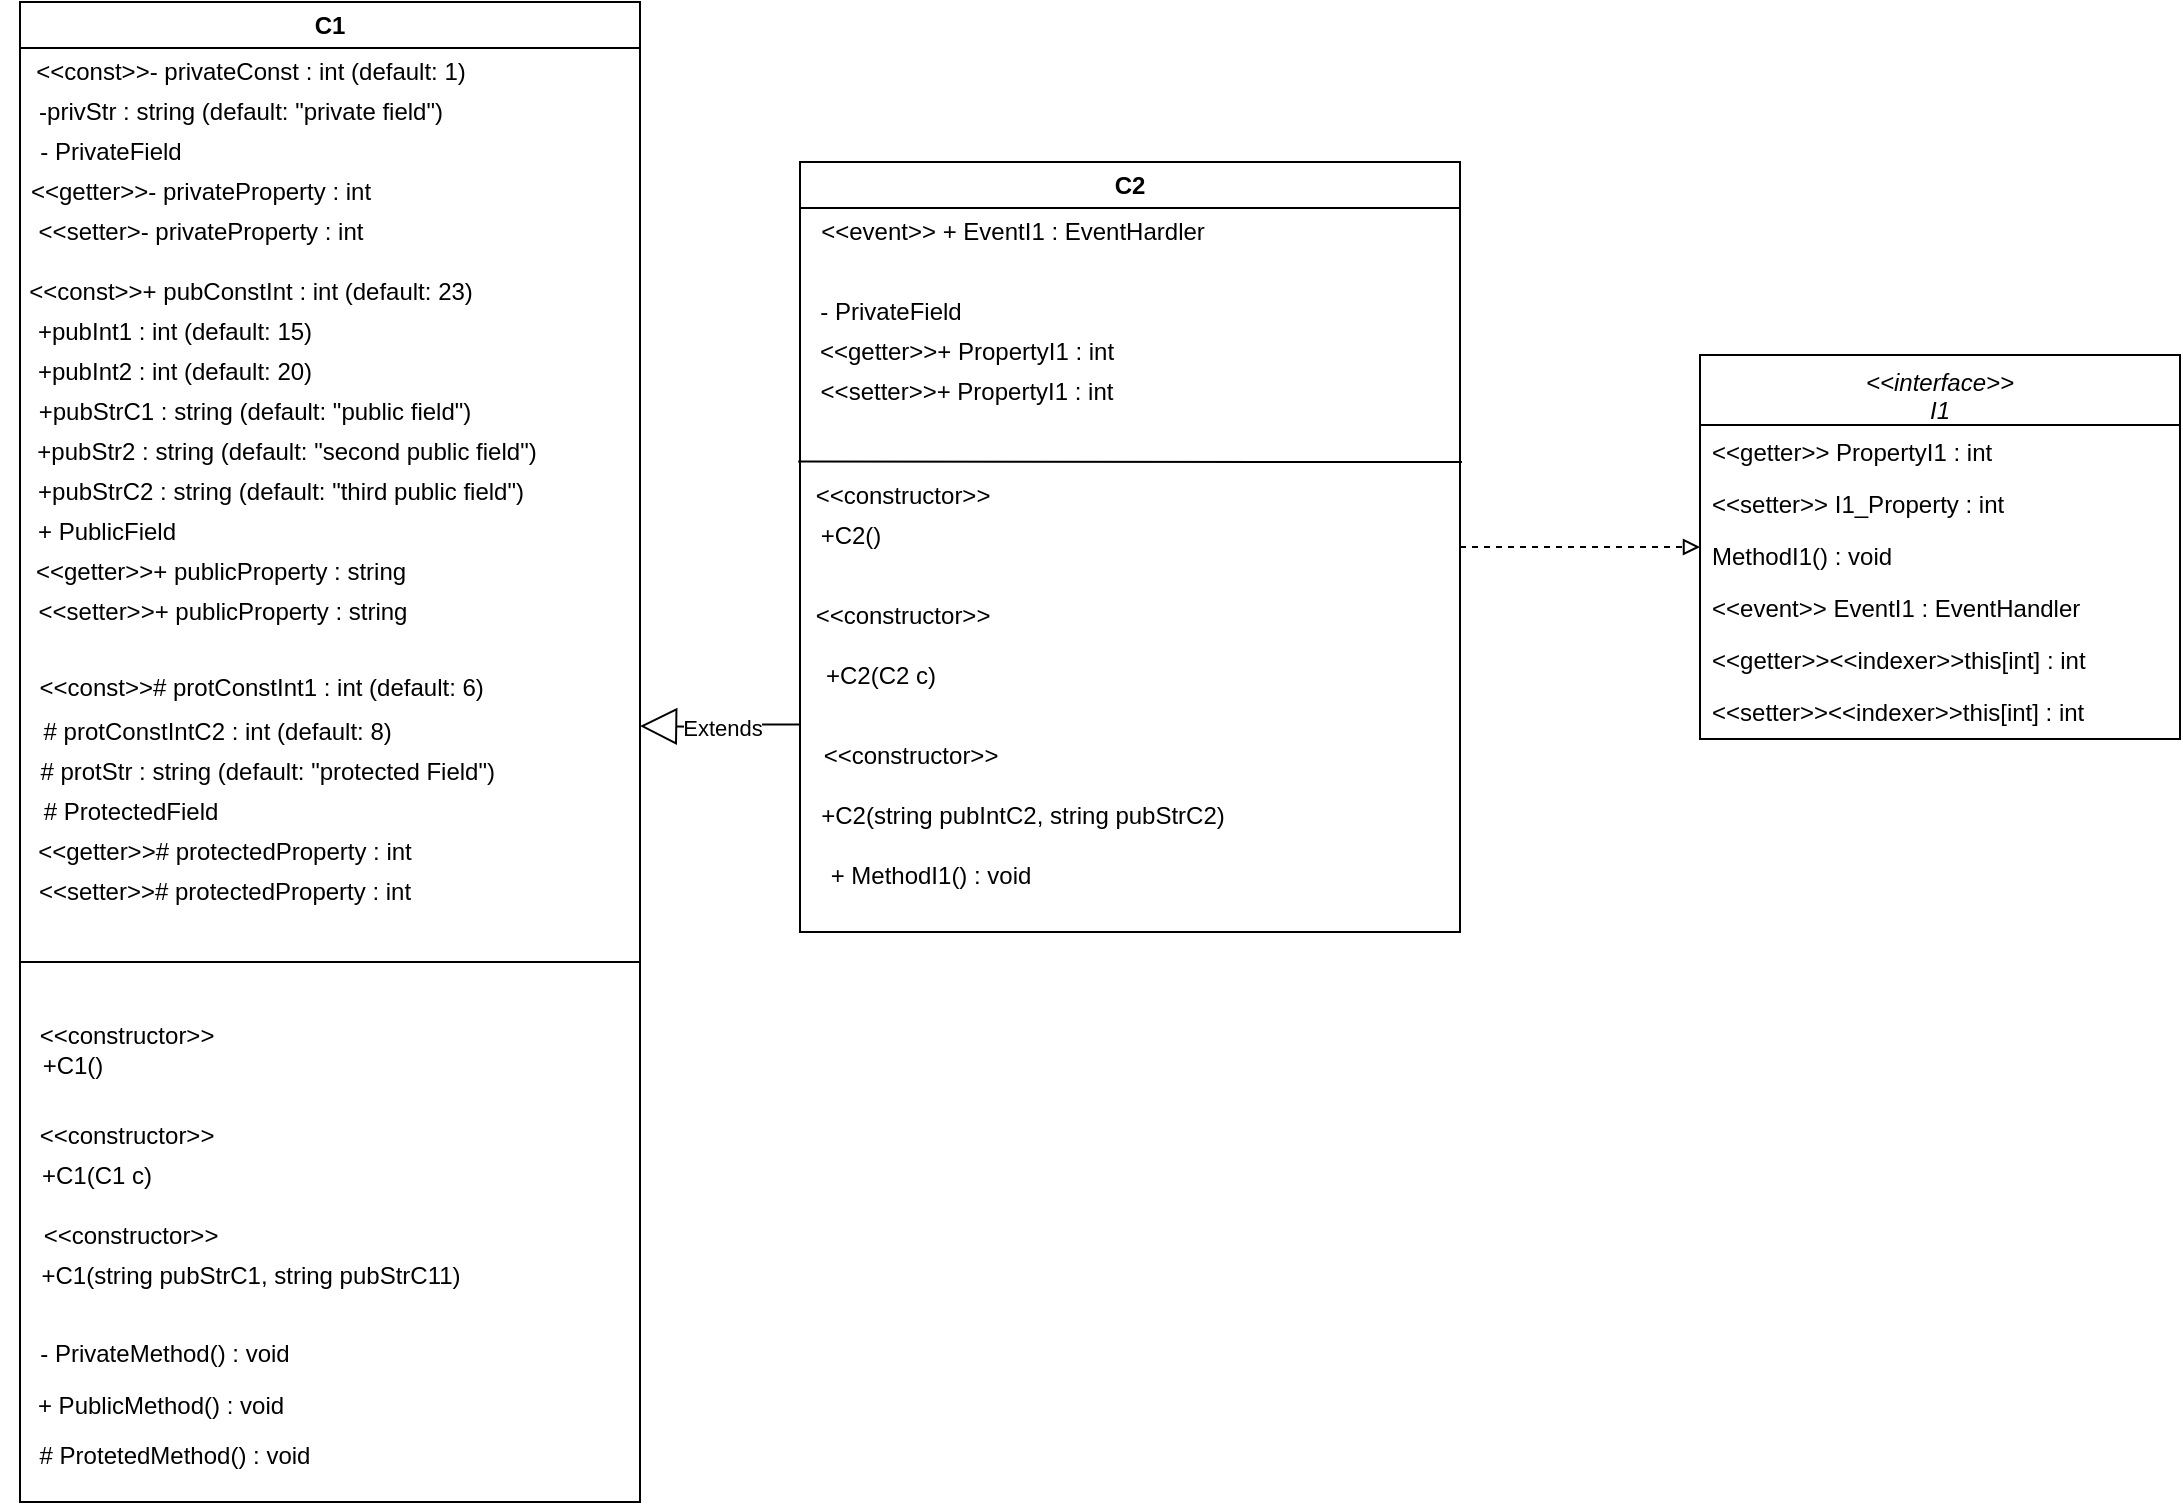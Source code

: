 <mxfile version="24.8.2">
  <diagram name="Страница — 1" id="lDl9Y2BRuPMdgW0GkRo1">
    <mxGraphModel dx="1282" dy="533" grid="1" gridSize="10" guides="1" tooltips="1" connect="1" arrows="1" fold="1" page="1" pageScale="1" pageWidth="583" pageHeight="827" math="0" shadow="0">
      <root>
        <mxCell id="0" />
        <mxCell id="1" parent="0" />
        <mxCell id="KI2yaJVuh1rtXTNmggCS-3" value="C1" style="swimlane;whiteSpace=wrap;html=1;" parent="1" vertex="1">
          <mxGeometry x="30" y="40" width="310" height="750" as="geometry" />
        </mxCell>
        <mxCell id="KI2yaJVuh1rtXTNmggCS-4" value="&amp;lt;&amp;lt;const&amp;gt;&amp;gt;- privateConst : int (default: 1)" style="text;html=1;align=center;verticalAlign=middle;resizable=0;points=[];autosize=1;strokeColor=none;fillColor=none;" parent="KI2yaJVuh1rtXTNmggCS-3" vertex="1">
          <mxGeometry x="-5" y="20" width="240" height="30" as="geometry" />
        </mxCell>
        <mxCell id="KI2yaJVuh1rtXTNmggCS-7" value="-privStr : string (default: &quot;private field&quot;)" style="text;html=1;align=center;verticalAlign=middle;resizable=0;points=[];autosize=1;strokeColor=none;fillColor=none;" parent="KI2yaJVuh1rtXTNmggCS-3" vertex="1">
          <mxGeometry x="-5" y="40" width="230" height="30" as="geometry" />
        </mxCell>
        <mxCell id="KI2yaJVuh1rtXTNmggCS-9" value="- PrivateField" style="text;html=1;align=center;verticalAlign=middle;resizable=0;points=[];autosize=1;strokeColor=none;fillColor=none;" parent="KI2yaJVuh1rtXTNmggCS-3" vertex="1">
          <mxGeometry y="60" width="90" height="30" as="geometry" />
        </mxCell>
        <mxCell id="KI2yaJVuh1rtXTNmggCS-10" value="&amp;lt;&amp;lt;getter&amp;gt;&amp;gt;- privateProperty : int" style="text;html=1;align=center;verticalAlign=middle;resizable=0;points=[];autosize=1;strokeColor=none;fillColor=none;" parent="KI2yaJVuh1rtXTNmggCS-3" vertex="1">
          <mxGeometry x="-5" y="80" width="190" height="30" as="geometry" />
        </mxCell>
        <mxCell id="KI2yaJVuh1rtXTNmggCS-11" value="&amp;lt;&amp;lt;setter&amp;gt;- privateProperty : int" style="text;html=1;align=center;verticalAlign=middle;resizable=0;points=[];autosize=1;strokeColor=none;fillColor=none;" parent="KI2yaJVuh1rtXTNmggCS-3" vertex="1">
          <mxGeometry x="-5" y="100" width="190" height="30" as="geometry" />
        </mxCell>
        <mxCell id="KI2yaJVuh1rtXTNmggCS-14" value="&amp;lt;&amp;lt;setter&amp;gt;&amp;gt;+ publicProperty : string" style="text;html=1;align=center;verticalAlign=middle;resizable=0;points=[];autosize=1;strokeColor=none;fillColor=none;" parent="KI2yaJVuh1rtXTNmggCS-3" vertex="1">
          <mxGeometry x="-4" y="290" width="210" height="30" as="geometry" />
        </mxCell>
        <mxCell id="KI2yaJVuh1rtXTNmggCS-13" value="&amp;lt;&amp;lt;getter&amp;gt;&amp;gt;+ publicProperty : string" style="text;html=1;align=center;verticalAlign=middle;resizable=0;points=[];autosize=1;strokeColor=none;fillColor=none;" parent="KI2yaJVuh1rtXTNmggCS-3" vertex="1">
          <mxGeometry x="-5" y="270" width="210" height="30" as="geometry" />
        </mxCell>
        <mxCell id="KI2yaJVuh1rtXTNmggCS-23" value="+pubInt1 : int (default: 15)" style="text;html=1;align=center;verticalAlign=middle;resizable=0;points=[];autosize=1;strokeColor=none;fillColor=none;" parent="KI2yaJVuh1rtXTNmggCS-3" vertex="1">
          <mxGeometry x="-3" y="150" width="160" height="30" as="geometry" />
        </mxCell>
        <mxCell id="KI2yaJVuh1rtXTNmggCS-24" value="+pubInt2 : int (default: 20)" style="text;html=1;align=center;verticalAlign=middle;resizable=0;points=[];autosize=1;strokeColor=none;fillColor=none;" parent="KI2yaJVuh1rtXTNmggCS-3" vertex="1">
          <mxGeometry x="-3" y="170" width="160" height="30" as="geometry" />
        </mxCell>
        <mxCell id="KI2yaJVuh1rtXTNmggCS-25" value="&amp;lt;&amp;lt;const&amp;gt;&amp;gt;+ pubConstInt : int (default: 23)" style="text;html=1;align=center;verticalAlign=middle;resizable=0;points=[];autosize=1;strokeColor=none;fillColor=none;" parent="KI2yaJVuh1rtXTNmggCS-3" vertex="1">
          <mxGeometry x="-10" y="130" width="250" height="30" as="geometry" />
        </mxCell>
        <mxCell id="KI2yaJVuh1rtXTNmggCS-26" value="+ PublicField" style="text;html=1;align=center;verticalAlign=middle;resizable=0;points=[];autosize=1;strokeColor=none;fillColor=none;" parent="KI2yaJVuh1rtXTNmggCS-3" vertex="1">
          <mxGeometry x="-2" y="250" width="90" height="30" as="geometry" />
        </mxCell>
        <mxCell id="KI2yaJVuh1rtXTNmggCS-27" value="+pubStrC1 : string (default: &quot;public field&quot;)" style="text;html=1;align=center;verticalAlign=middle;resizable=0;points=[];autosize=1;strokeColor=none;fillColor=none;" parent="KI2yaJVuh1rtXTNmggCS-3" vertex="1">
          <mxGeometry x="-3" y="190" width="240" height="30" as="geometry" />
        </mxCell>
        <mxCell id="KI2yaJVuh1rtXTNmggCS-31" value="+pubStrC2 : string (default: &quot;third public field&quot;)" style="text;html=1;align=center;verticalAlign=middle;resizable=0;points=[];autosize=1;strokeColor=none;fillColor=none;" parent="KI2yaJVuh1rtXTNmggCS-3" vertex="1">
          <mxGeometry x="-5" y="230" width="270" height="30" as="geometry" />
        </mxCell>
        <mxCell id="KI2yaJVuh1rtXTNmggCS-30" value="+pubStr2 : string (default: &quot;second public field&quot;)" style="text;html=1;align=center;verticalAlign=middle;resizable=0;points=[];autosize=1;strokeColor=none;fillColor=none;" parent="KI2yaJVuh1rtXTNmggCS-3" vertex="1">
          <mxGeometry x="-2" y="210" width="270" height="30" as="geometry" />
        </mxCell>
        <mxCell id="KI2yaJVuh1rtXTNmggCS-33" value="&amp;lt;&amp;lt;const&amp;gt;&amp;gt;# protConstInt1 : int (default: 6)&amp;nbsp;" style="text;html=1;align=center;verticalAlign=middle;resizable=0;points=[];autosize=1;strokeColor=none;fillColor=none;" parent="KI2yaJVuh1rtXTNmggCS-3" vertex="1">
          <mxGeometry x="-3" y="328" width="250" height="30" as="geometry" />
        </mxCell>
        <mxCell id="KI2yaJVuh1rtXTNmggCS-35" value="# protConstIntC2 : int (default: 8)&amp;nbsp;" style="text;html=1;align=center;verticalAlign=middle;resizable=0;points=[];autosize=1;strokeColor=none;fillColor=none;" parent="KI2yaJVuh1rtXTNmggCS-3" vertex="1">
          <mxGeometry y="350" width="200" height="30" as="geometry" />
        </mxCell>
        <mxCell id="7SIMSKuL1KMGcHpLnaTH-1" value="# protStr : string (default: &quot;protected Field&quot;)&amp;nbsp;" style="text;html=1;align=center;verticalAlign=middle;resizable=0;points=[];autosize=1;strokeColor=none;fillColor=none;" parent="KI2yaJVuh1rtXTNmggCS-3" vertex="1">
          <mxGeometry y="370" width="250" height="30" as="geometry" />
        </mxCell>
        <mxCell id="7SIMSKuL1KMGcHpLnaTH-2" value="# ProtectedField" style="text;html=1;align=center;verticalAlign=middle;resizable=0;points=[];autosize=1;strokeColor=none;fillColor=none;" parent="KI2yaJVuh1rtXTNmggCS-3" vertex="1">
          <mxGeometry y="390" width="110" height="30" as="geometry" />
        </mxCell>
        <mxCell id="7SIMSKuL1KMGcHpLnaTH-4" value="&amp;lt;&amp;lt;getter&amp;gt;&amp;gt;# protectedProperty : int" style="text;html=1;align=center;verticalAlign=middle;resizable=0;points=[];autosize=1;strokeColor=none;fillColor=none;" parent="KI2yaJVuh1rtXTNmggCS-3" vertex="1">
          <mxGeometry x="-3" y="410" width="210" height="30" as="geometry" />
        </mxCell>
        <mxCell id="7SIMSKuL1KMGcHpLnaTH-3" value="&amp;lt;&amp;lt;setter&amp;gt;&amp;gt;# protectedProperty : int" style="text;html=1;align=center;verticalAlign=middle;resizable=0;points=[];autosize=1;strokeColor=none;fillColor=none;" parent="KI2yaJVuh1rtXTNmggCS-3" vertex="1">
          <mxGeometry x="-3" y="430" width="210" height="30" as="geometry" />
        </mxCell>
        <mxCell id="7SIMSKuL1KMGcHpLnaTH-5" value="&lt;font style=&quot;font-size: 12px;&quot;&gt;&amp;lt;&amp;lt;constructor&amp;gt;&amp;gt;&lt;/font&gt;" style="text;html=1;align=center;verticalAlign=middle;resizable=0;points=[];autosize=1;strokeColor=none;fillColor=none;fontSize=16;" parent="KI2yaJVuh1rtXTNmggCS-3" vertex="1">
          <mxGeometry x="-2" y="500" width="110" height="30" as="geometry" />
        </mxCell>
        <mxCell id="7SIMSKuL1KMGcHpLnaTH-6" value="&lt;font style=&quot;font-size: 12px;&quot;&gt;+C1()&lt;/font&gt;" style="text;html=1;align=center;verticalAlign=middle;resizable=0;points=[];autosize=1;strokeColor=none;fillColor=none;fontSize=16;" parent="KI2yaJVuh1rtXTNmggCS-3" vertex="1">
          <mxGeometry x="1" y="515" width="50" height="30" as="geometry" />
        </mxCell>
        <mxCell id="7SIMSKuL1KMGcHpLnaTH-7" value="&lt;font style=&quot;font-size: 12px;&quot;&gt;+C1(C1 c)&lt;/font&gt;" style="text;html=1;align=center;verticalAlign=middle;resizable=0;points=[];autosize=1;strokeColor=none;fillColor=none;fontSize=16;" parent="KI2yaJVuh1rtXTNmggCS-3" vertex="1">
          <mxGeometry x="-2" y="570" width="80" height="30" as="geometry" />
        </mxCell>
        <mxCell id="7SIMSKuL1KMGcHpLnaTH-8" value="&lt;font style=&quot;font-size: 12px;&quot;&gt;&amp;lt;&amp;lt;constructor&amp;gt;&amp;gt;&lt;/font&gt;" style="text;html=1;align=center;verticalAlign=middle;resizable=0;points=[];autosize=1;strokeColor=none;fillColor=none;fontSize=16;" parent="KI2yaJVuh1rtXTNmggCS-3" vertex="1">
          <mxGeometry x="-2" y="550" width="110" height="30" as="geometry" />
        </mxCell>
        <mxCell id="7SIMSKuL1KMGcHpLnaTH-9" value="&lt;font style=&quot;font-size: 12px;&quot;&gt;&amp;lt;&amp;lt;constructor&amp;gt;&amp;gt;&lt;/font&gt;" style="text;html=1;align=center;verticalAlign=middle;resizable=0;points=[];autosize=1;strokeColor=none;fillColor=none;fontSize=16;" parent="KI2yaJVuh1rtXTNmggCS-3" vertex="1">
          <mxGeometry y="600" width="110" height="30" as="geometry" />
        </mxCell>
        <mxCell id="7SIMSKuL1KMGcHpLnaTH-10" value="&lt;font style=&quot;font-size: 12px;&quot;&gt;+C1(string pubStrC1, string pubStrC11)&lt;/font&gt;" style="text;html=1;align=center;verticalAlign=middle;resizable=0;points=[];autosize=1;strokeColor=none;fillColor=none;fontSize=16;" parent="KI2yaJVuh1rtXTNmggCS-3" vertex="1">
          <mxGeometry y="620" width="230" height="30" as="geometry" />
        </mxCell>
        <mxCell id="7SIMSKuL1KMGcHpLnaTH-11" value="&lt;font style=&quot;font-size: 12px;&quot;&gt;- PrivateMethod() : void&lt;/font&gt;" style="text;html=1;align=center;verticalAlign=middle;resizable=0;points=[];autosize=1;strokeColor=none;fillColor=none;fontSize=16;" parent="KI2yaJVuh1rtXTNmggCS-3" vertex="1">
          <mxGeometry x="-3" y="659" width="150" height="30" as="geometry" />
        </mxCell>
        <mxCell id="7SIMSKuL1KMGcHpLnaTH-13" value="&lt;font style=&quot;font-size: 12px;&quot;&gt;+ PublicMethod() : void&lt;/font&gt;" style="text;html=1;align=center;verticalAlign=middle;resizable=0;points=[];autosize=1;strokeColor=none;fillColor=none;fontSize=16;" parent="KI2yaJVuh1rtXTNmggCS-3" vertex="1">
          <mxGeometry x="-5" y="685" width="150" height="30" as="geometry" />
        </mxCell>
        <mxCell id="7SIMSKuL1KMGcHpLnaTH-14" value="&lt;font style=&quot;font-size: 12px;&quot;&gt;# ProtetedMethod() : void&lt;/font&gt;" style="text;html=1;align=center;verticalAlign=middle;resizable=0;points=[];autosize=1;strokeColor=none;fillColor=none;fontSize=16;" parent="KI2yaJVuh1rtXTNmggCS-3" vertex="1">
          <mxGeometry x="-3" y="710" width="160" height="30" as="geometry" />
        </mxCell>
        <mxCell id="7SIMSKuL1KMGcHpLnaTH-15" value="&lt;&lt;interface&gt;&gt; &#xa;I1" style="swimlane;fontStyle=2;align=center;verticalAlign=top;childLayout=stackLayout;horizontal=1;startSize=35;horizontalStack=0;resizeParent=1;resizeLast=0;collapsible=1;marginBottom=0;rounded=0;shadow=0;strokeWidth=1;" parent="1" vertex="1">
          <mxGeometry x="870" y="216.5" width="240" height="192" as="geometry">
            <mxRectangle x="780" y="40" width="160" height="26" as="alternateBounds" />
          </mxGeometry>
        </mxCell>
        <mxCell id="7SIMSKuL1KMGcHpLnaTH-16" value="&lt;&lt;getter&gt;&gt; PropertyI1 : int" style="text;align=left;verticalAlign=top;spacingLeft=4;spacingRight=4;overflow=hidden;rotatable=0;points=[[0,0.5],[1,0.5]];portConstraint=eastwest;" parent="7SIMSKuL1KMGcHpLnaTH-15" vertex="1">
          <mxGeometry y="35" width="240" height="26" as="geometry" />
        </mxCell>
        <mxCell id="7SIMSKuL1KMGcHpLnaTH-17" value="&lt;&lt;setter&gt;&gt; I1_Property : int" style="text;align=left;verticalAlign=top;spacingLeft=4;spacingRight=4;overflow=hidden;rotatable=0;points=[[0,0.5],[1,0.5]];portConstraint=eastwest;rounded=0;shadow=0;html=0;" parent="7SIMSKuL1KMGcHpLnaTH-15" vertex="1">
          <mxGeometry y="61" width="240" height="26" as="geometry" />
        </mxCell>
        <mxCell id="7SIMSKuL1KMGcHpLnaTH-18" value="MethodI1() : void" style="text;align=left;verticalAlign=top;spacingLeft=4;spacingRight=4;overflow=hidden;rotatable=0;points=[[0,0.5],[1,0.5]];portConstraint=eastwest;rounded=0;shadow=0;html=0;" parent="7SIMSKuL1KMGcHpLnaTH-15" vertex="1">
          <mxGeometry y="87" width="240" height="26" as="geometry" />
        </mxCell>
        <mxCell id="7SIMSKuL1KMGcHpLnaTH-19" value="&lt;&lt;event&gt;&gt; EventI1 : EventHandler" style="text;align=left;verticalAlign=top;spacingLeft=4;spacingRight=4;overflow=hidden;rotatable=0;points=[[0,0.5],[1,0.5]];portConstraint=eastwest;" parent="7SIMSKuL1KMGcHpLnaTH-15" vertex="1">
          <mxGeometry y="113" width="240" height="26" as="geometry" />
        </mxCell>
        <mxCell id="7SIMSKuL1KMGcHpLnaTH-20" value="&lt;&lt;getter&gt;&gt;&lt;&lt;indexer&gt;&gt;this[int] : int" style="text;align=left;verticalAlign=top;spacingLeft=4;spacingRight=4;overflow=hidden;rotatable=0;points=[[0,0.5],[1,0.5]];portConstraint=eastwest;" parent="7SIMSKuL1KMGcHpLnaTH-15" vertex="1">
          <mxGeometry y="139" width="240" height="26" as="geometry" />
        </mxCell>
        <mxCell id="7SIMSKuL1KMGcHpLnaTH-21" value="&lt;&lt;setter&gt;&gt;&lt;&lt;indexer&gt;&gt;this[int] : int" style="text;align=left;verticalAlign=top;spacingLeft=4;spacingRight=4;overflow=hidden;rotatable=0;points=[[0,0.5],[1,0.5]];portConstraint=eastwest;" parent="7SIMSKuL1KMGcHpLnaTH-15" vertex="1">
          <mxGeometry y="165" width="240" height="26" as="geometry" />
        </mxCell>
        <mxCell id="ojg8k4hPZY7826V72sOn-5" style="rounded=0;orthogonalLoop=1;jettySize=auto;html=1;entryX=0;entryY=0.5;entryDx=0;entryDy=0;dashed=1;endArrow=block;endFill=0;" parent="1" source="7SIMSKuL1KMGcHpLnaTH-22" target="7SIMSKuL1KMGcHpLnaTH-15" edge="1">
          <mxGeometry relative="1" as="geometry" />
        </mxCell>
        <mxCell id="7SIMSKuL1KMGcHpLnaTH-22" value="C2" style="swimlane;whiteSpace=wrap;html=1;" parent="1" vertex="1">
          <mxGeometry x="420" y="120" width="330" height="385" as="geometry" />
        </mxCell>
        <mxCell id="7SIMSKuL1KMGcHpLnaTH-23" value="&amp;lt;&amp;lt;event&amp;gt;&amp;gt; + EventI1 : EventHardler" style="text;html=1;align=center;verticalAlign=middle;resizable=0;points=[];autosize=1;strokeColor=none;fillColor=none;" parent="7SIMSKuL1KMGcHpLnaTH-22" vertex="1">
          <mxGeometry x="-4" y="20" width="220" height="30" as="geometry" />
        </mxCell>
        <mxCell id="7SIMSKuL1KMGcHpLnaTH-25" value="- PrivateField" style="text;html=1;align=center;verticalAlign=middle;resizable=0;points=[];autosize=1;strokeColor=none;fillColor=none;" parent="7SIMSKuL1KMGcHpLnaTH-22" vertex="1">
          <mxGeometry y="60" width="90" height="30" as="geometry" />
        </mxCell>
        <mxCell id="7SIMSKuL1KMGcHpLnaTH-26" value="&amp;lt;&amp;lt;getter&amp;gt;&amp;gt;+ PropertyI1 : int" style="text;html=1;align=center;verticalAlign=middle;resizable=0;points=[];autosize=1;strokeColor=none;fillColor=none;" parent="7SIMSKuL1KMGcHpLnaTH-22" vertex="1">
          <mxGeometry x="-2" y="80" width="170" height="30" as="geometry" />
        </mxCell>
        <mxCell id="7SIMSKuL1KMGcHpLnaTH-27" value="&amp;lt;&amp;lt;setter&amp;gt;&amp;gt;+ PropertyI1 : int" style="text;html=1;align=center;verticalAlign=middle;resizable=0;points=[];autosize=1;strokeColor=none;fillColor=none;" parent="7SIMSKuL1KMGcHpLnaTH-22" vertex="1">
          <mxGeometry x="-2" y="100" width="170" height="30" as="geometry" />
        </mxCell>
        <mxCell id="7SIMSKuL1KMGcHpLnaTH-43" value="&lt;font style=&quot;font-size: 12px;&quot;&gt;&amp;lt;&amp;lt;constructor&amp;gt;&amp;gt;&lt;/font&gt;" style="text;html=1;align=center;verticalAlign=middle;resizable=0;points=[];autosize=1;strokeColor=none;fillColor=none;fontSize=16;" parent="7SIMSKuL1KMGcHpLnaTH-22" vertex="1">
          <mxGeometry x="-4" y="150" width="110" height="30" as="geometry" />
        </mxCell>
        <mxCell id="7SIMSKuL1KMGcHpLnaTH-44" value="&lt;font style=&quot;font-size: 12px;&quot;&gt;+C2()&lt;/font&gt;" style="text;html=1;align=center;verticalAlign=middle;resizable=0;points=[];autosize=1;strokeColor=none;fillColor=none;fontSize=16;" parent="7SIMSKuL1KMGcHpLnaTH-22" vertex="1">
          <mxGeometry y="170" width="50" height="30" as="geometry" />
        </mxCell>
        <mxCell id="7SIMSKuL1KMGcHpLnaTH-45" value="&lt;font style=&quot;font-size: 12px;&quot;&gt;+C2(C2 c)&lt;/font&gt;" style="text;html=1;align=center;verticalAlign=middle;resizable=0;points=[];autosize=1;strokeColor=none;fillColor=none;fontSize=16;" parent="7SIMSKuL1KMGcHpLnaTH-22" vertex="1">
          <mxGeometry y="240" width="80" height="30" as="geometry" />
        </mxCell>
        <mxCell id="7SIMSKuL1KMGcHpLnaTH-46" value="&lt;font style=&quot;font-size: 12px;&quot;&gt;&amp;lt;&amp;lt;constructor&amp;gt;&amp;gt;&lt;/font&gt;" style="text;html=1;align=center;verticalAlign=middle;resizable=0;points=[];autosize=1;strokeColor=none;fillColor=none;fontSize=16;" parent="7SIMSKuL1KMGcHpLnaTH-22" vertex="1">
          <mxGeometry x="-4" y="210" width="110" height="30" as="geometry" />
        </mxCell>
        <mxCell id="7SIMSKuL1KMGcHpLnaTH-47" value="&lt;font style=&quot;font-size: 12px;&quot;&gt;&amp;lt;&amp;lt;constructor&amp;gt;&amp;gt;&lt;/font&gt;" style="text;html=1;align=center;verticalAlign=middle;resizable=0;points=[];autosize=1;strokeColor=none;fillColor=none;fontSize=16;" parent="7SIMSKuL1KMGcHpLnaTH-22" vertex="1">
          <mxGeometry y="280" width="110" height="30" as="geometry" />
        </mxCell>
        <mxCell id="7SIMSKuL1KMGcHpLnaTH-48" value="&lt;font style=&quot;font-size: 12px;&quot;&gt;+C2(string pubIntC2, string pubStrC2)&lt;/font&gt;" style="text;html=1;align=center;verticalAlign=middle;resizable=0;points=[];autosize=1;strokeColor=none;fillColor=none;fontSize=16;" parent="7SIMSKuL1KMGcHpLnaTH-22" vertex="1">
          <mxGeometry x="-4" y="310" width="230" height="30" as="geometry" />
        </mxCell>
        <mxCell id="7SIMSKuL1KMGcHpLnaTH-50" value="&lt;font style=&quot;font-size: 12px;&quot;&gt;+ MethodI1() : void&lt;/font&gt;" style="text;html=1;align=center;verticalAlign=middle;resizable=0;points=[];autosize=1;strokeColor=none;fillColor=none;fontSize=16;" parent="7SIMSKuL1KMGcHpLnaTH-22" vertex="1">
          <mxGeometry x="5" y="340" width="120" height="30" as="geometry" />
        </mxCell>
        <mxCell id="acr7ixPtklWTtGAfLahB-2" value="" style="endArrow=none;html=1;rounded=0;exitX=0.019;exitY=-0.007;exitDx=0;exitDy=0;exitPerimeter=0;" parent="7SIMSKuL1KMGcHpLnaTH-22" edge="1">
          <mxGeometry width="50" height="50" relative="1" as="geometry">
            <mxPoint x="-0.91" y="149.79" as="sourcePoint" />
            <mxPoint x="331" y="150" as="targetPoint" />
            <Array as="points" />
          </mxGeometry>
        </mxCell>
        <mxCell id="acr7ixPtklWTtGAfLahB-1" value="" style="endArrow=none;html=1;rounded=0;" parent="1" edge="1">
          <mxGeometry width="50" height="50" relative="1" as="geometry">
            <mxPoint x="30" y="520" as="sourcePoint" />
            <mxPoint x="340" y="520" as="targetPoint" />
            <Array as="points" />
          </mxGeometry>
        </mxCell>
        <mxCell id="ojg8k4hPZY7826V72sOn-3" value="Extends" style="endArrow=block;endSize=16;endFill=0;html=1;rounded=0;entryX=0.995;entryY=0.116;entryDx=0;entryDy=0;entryPerimeter=0;exitX=-0.001;exitY=0.04;exitDx=0;exitDy=0;exitPerimeter=0;edgeStyle=orthogonalEdgeStyle;" parent="1" source="7SIMSKuL1KMGcHpLnaTH-47" edge="1">
          <mxGeometry width="160" relative="1" as="geometry">
            <mxPoint x="779" y="310" as="sourcePoint" />
            <mxPoint x="340" y="402" as="targetPoint" />
          </mxGeometry>
        </mxCell>
      </root>
    </mxGraphModel>
  </diagram>
</mxfile>
